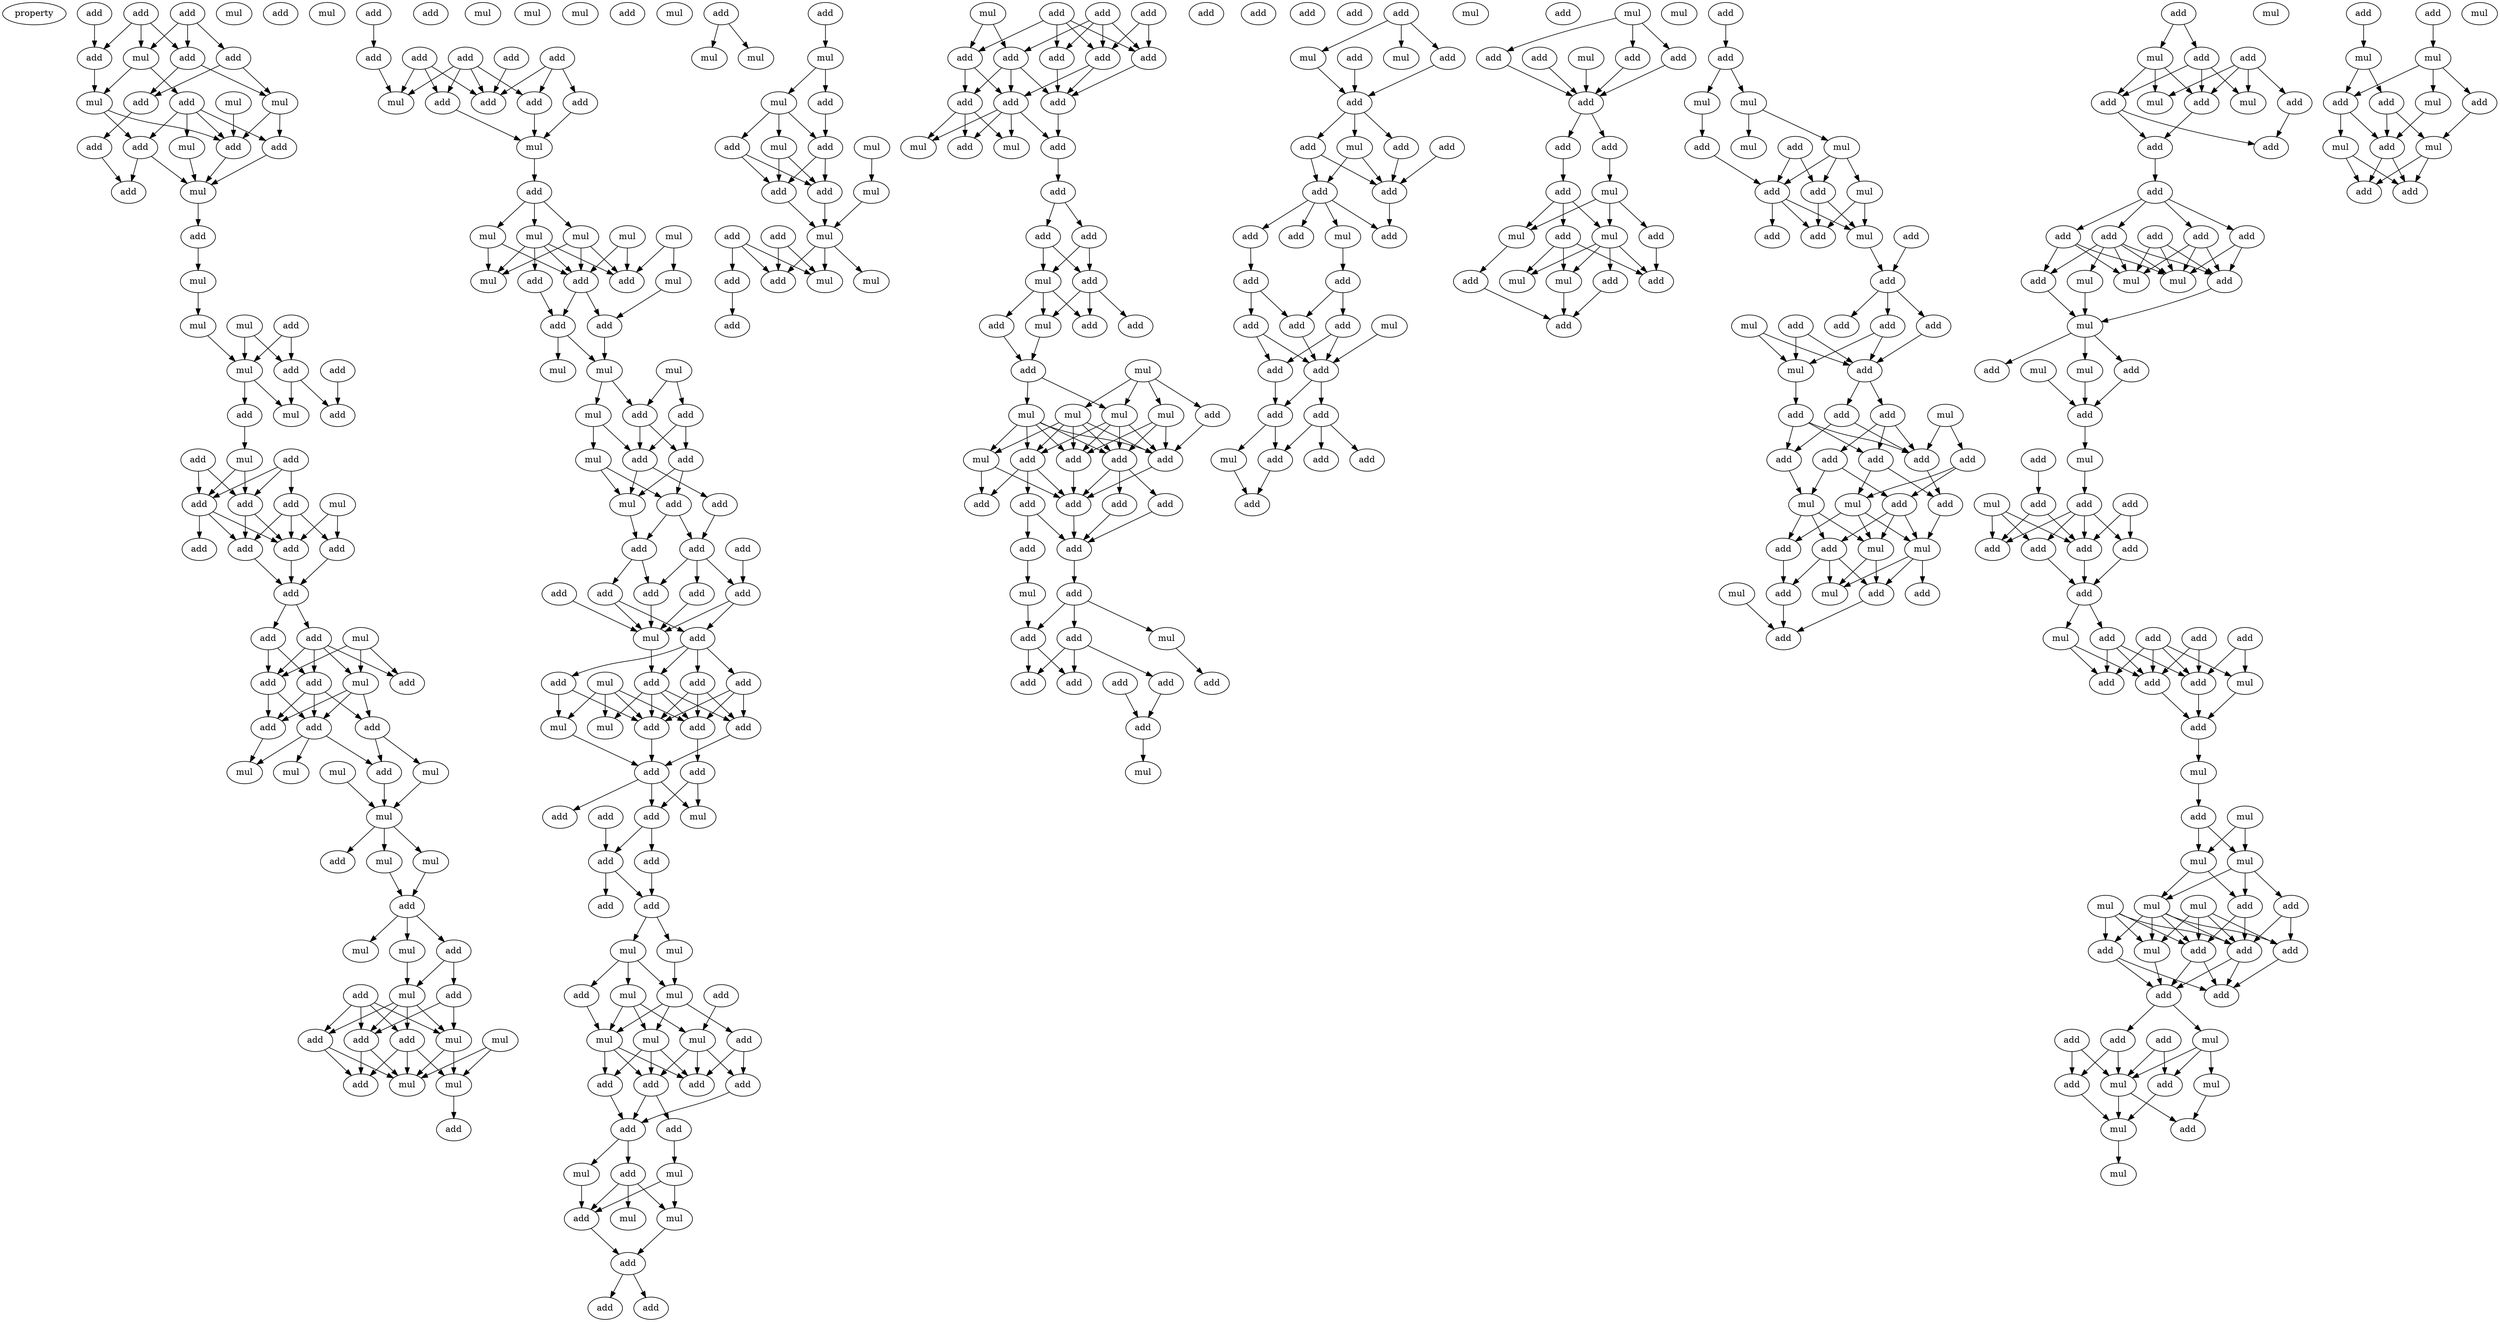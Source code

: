 digraph {
    node [fontcolor=black]
    property [mul=2,lf=1.5]
    0 [ label = add ];
    1 [ label = add ];
    2 [ label = add ];
    3 [ label = add ];
    4 [ label = mul ];
    5 [ label = add ];
    6 [ label = add ];
    7 [ label = add ];
    8 [ label = mul ];
    9 [ label = mul ];
    10 [ label = add ];
    11 [ label = mul ];
    12 [ label = mul ];
    13 [ label = add ];
    14 [ label = add ];
    15 [ label = add ];
    16 [ label = add ];
    17 [ label = add ];
    18 [ label = mul ];
    19 [ label = add ];
    20 [ label = mul ];
    21 [ label = add ];
    22 [ label = mul ];
    23 [ label = mul ];
    24 [ label = mul ];
    25 [ label = add ];
    26 [ label = add ];
    27 [ label = add ];
    28 [ label = mul ];
    29 [ label = add ];
    30 [ label = mul ];
    31 [ label = add ];
    32 [ label = add ];
    33 [ label = mul ];
    34 [ label = add ];
    35 [ label = add ];
    36 [ label = add ];
    37 [ label = mul ];
    38 [ label = add ];
    39 [ label = add ];
    40 [ label = add ];
    41 [ label = add ];
    42 [ label = add ];
    43 [ label = add ];
    44 [ label = mul ];
    45 [ label = add ];
    46 [ label = add ];
    47 [ label = add ];
    48 [ label = add ];
    49 [ label = add ];
    50 [ label = mul ];
    51 [ label = add ];
    52 [ label = add ];
    53 [ label = add ];
    54 [ label = mul ];
    55 [ label = mul ];
    56 [ label = mul ];
    57 [ label = mul ];
    58 [ label = add ];
    59 [ label = mul ];
    60 [ label = add ];
    61 [ label = mul ];
    62 [ label = mul ];
    63 [ label = add ];
    64 [ label = mul ];
    65 [ label = mul ];
    66 [ label = add ];
    67 [ label = add ];
    68 [ label = add ];
    69 [ label = mul ];
    70 [ label = add ];
    71 [ label = add ];
    72 [ label = add ];
    73 [ label = mul ];
    74 [ label = mul ];
    75 [ label = add ];
    76 [ label = mul ];
    77 [ label = mul ];
    78 [ label = mul ];
    79 [ label = add ];
    80 [ label = add ];
    81 [ label = add ];
    82 [ label = add ];
    83 [ label = add ];
    84 [ label = add ];
    85 [ label = add ];
    86 [ label = add ];
    87 [ label = add ];
    88 [ label = add ];
    89 [ label = mul ];
    90 [ label = add ];
    91 [ label = mul ];
    92 [ label = add ];
    93 [ label = mul ];
    94 [ label = mul ];
    95 [ label = mul ];
    96 [ label = mul ];
    97 [ label = mul ];
    98 [ label = mul ];
    99 [ label = add ];
    100 [ label = mul ];
    101 [ label = add ];
    102 [ label = add ];
    103 [ label = add ];
    104 [ label = add ];
    105 [ label = mul ];
    106 [ label = mul ];
    107 [ label = mul ];
    108 [ label = mul ];
    109 [ label = add ];
    110 [ label = add ];
    111 [ label = mul ];
    112 [ label = add ];
    113 [ label = add ];
    114 [ label = mul ];
    115 [ label = add ];
    116 [ label = add ];
    117 [ label = add ];
    118 [ label = add ];
    119 [ label = add ];
    120 [ label = add ];
    121 [ label = add ];
    122 [ label = add ];
    123 [ label = add ];
    124 [ label = add ];
    125 [ label = mul ];
    126 [ label = add ];
    127 [ label = add ];
    128 [ label = mul ];
    129 [ label = add ];
    130 [ label = add ];
    131 [ label = add ];
    132 [ label = mul ];
    133 [ label = add ];
    134 [ label = add ];
    135 [ label = add ];
    136 [ label = mul ];
    137 [ label = add ];
    138 [ label = add ];
    139 [ label = add ];
    140 [ label = mul ];
    141 [ label = add ];
    142 [ label = add ];
    143 [ label = mul ];
    144 [ label = add ];
    145 [ label = add ];
    146 [ label = add ];
    147 [ label = add ];
    148 [ label = add ];
    149 [ label = mul ];
    150 [ label = mul ];
    151 [ label = mul ];
    152 [ label = mul ];
    153 [ label = mul ];
    154 [ label = add ];
    155 [ label = mul ];
    156 [ label = add ];
    157 [ label = mul ];
    158 [ label = mul ];
    159 [ label = add ];
    160 [ label = mul ];
    161 [ label = add ];
    162 [ label = add ];
    163 [ label = add ];
    164 [ label = add ];
    165 [ label = add ];
    166 [ label = add ];
    167 [ label = mul ];
    168 [ label = add ];
    169 [ label = mul ];
    170 [ label = add ];
    171 [ label = mul ];
    172 [ label = mul ];
    173 [ label = add ];
    174 [ label = add ];
    175 [ label = add ];
    176 [ label = mul ];
    177 [ label = add ];
    178 [ label = add ];
    179 [ label = mul ];
    180 [ label = mul ];
    181 [ label = add ];
    182 [ label = mul ];
    183 [ label = mul ];
    184 [ label = add ];
    185 [ label = add ];
    186 [ label = add ];
    187 [ label = mul ];
    188 [ label = mul ];
    189 [ label = add ];
    190 [ label = add ];
    191 [ label = mul ];
    192 [ label = add ];
    193 [ label = mul ];
    194 [ label = add ];
    195 [ label = mul ];
    196 [ label = add ];
    197 [ label = mul ];
    198 [ label = add ];
    199 [ label = add ];
    200 [ label = mul ];
    201 [ label = add ];
    202 [ label = add ];
    203 [ label = add ];
    204 [ label = add ];
    205 [ label = add ];
    206 [ label = add ];
    207 [ label = add ];
    208 [ label = add ];
    209 [ label = add ];
    210 [ label = add ];
    211 [ label = add ];
    212 [ label = mul ];
    213 [ label = add ];
    214 [ label = mul ];
    215 [ label = add ];
    216 [ label = add ];
    217 [ label = add ];
    218 [ label = add ];
    219 [ label = add ];
    220 [ label = add ];
    221 [ label = add ];
    222 [ label = mul ];
    223 [ label = mul ];
    224 [ label = add ];
    225 [ label = add ];
    226 [ label = add ];
    227 [ label = mul ];
    228 [ label = add ];
    229 [ label = mul ];
    230 [ label = mul ];
    231 [ label = add ];
    232 [ label = mul ];
    233 [ label = mul ];
    234 [ label = add ];
    235 [ label = add ];
    236 [ label = add ];
    237 [ label = mul ];
    238 [ label = add ];
    239 [ label = add ];
    240 [ label = add ];
    241 [ label = add ];
    242 [ label = add ];
    243 [ label = add ];
    244 [ label = add ];
    245 [ label = add ];
    246 [ label = add ];
    247 [ label = mul ];
    248 [ label = add ];
    249 [ label = add ];
    250 [ label = mul ];
    251 [ label = add ];
    252 [ label = add ];
    253 [ label = add ];
    254 [ label = add ];
    255 [ label = add ];
    256 [ label = add ];
    257 [ label = mul ];
    258 [ label = add ];
    259 [ label = add ];
    260 [ label = add ];
    261 [ label = mul ];
    262 [ label = mul ];
    263 [ label = add ];
    264 [ label = mul ];
    265 [ label = add ];
    266 [ label = add ];
    267 [ label = add ];
    268 [ label = add ];
    269 [ label = add ];
    270 [ label = add ];
    271 [ label = mul ];
    272 [ label = add ];
    273 [ label = add ];
    274 [ label = add ];
    275 [ label = add ];
    276 [ label = add ];
    277 [ label = mul ];
    278 [ label = add ];
    279 [ label = add ];
    280 [ label = add ];
    281 [ label = mul ];
    282 [ label = add ];
    283 [ label = add ];
    284 [ label = add ];
    285 [ label = add ];
    286 [ label = add ];
    287 [ label = add ];
    288 [ label = mul ];
    289 [ label = add ];
    290 [ label = add ];
    291 [ label = add ];
    292 [ label = add ];
    293 [ label = mul ];
    294 [ label = add ];
    295 [ label = add ];
    296 [ label = mul ];
    297 [ label = add ];
    298 [ label = add ];
    299 [ label = add ];
    300 [ label = mul ];
    301 [ label = add ];
    302 [ label = add ];
    303 [ label = mul ];
    304 [ label = add ];
    305 [ label = mul ];
    306 [ label = add ];
    307 [ label = mul ];
    308 [ label = add ];
    309 [ label = add ];
    310 [ label = mul ];
    311 [ label = mul ];
    312 [ label = add ];
    313 [ label = add ];
    314 [ label = add ];
    315 [ label = add ];
    316 [ label = add ];
    317 [ label = mul ];
    318 [ label = mul ];
    319 [ label = add ];
    320 [ label = add ];
    321 [ label = mul ];
    322 [ label = mul ];
    323 [ label = add ];
    324 [ label = add ];
    325 [ label = mul ];
    326 [ label = add ];
    327 [ label = mul ];
    328 [ label = add ];
    329 [ label = add ];
    330 [ label = add ];
    331 [ label = add ];
    332 [ label = add ];
    333 [ label = mul ];
    334 [ label = add ];
    335 [ label = add ];
    336 [ label = add ];
    337 [ label = mul ];
    338 [ label = add ];
    339 [ label = add ];
    340 [ label = mul ];
    341 [ label = add ];
    342 [ label = add ];
    343 [ label = add ];
    344 [ label = add ];
    345 [ label = add ];
    346 [ label = add ];
    347 [ label = add ];
    348 [ label = mul ];
    349 [ label = add ];
    350 [ label = mul ];
    351 [ label = mul ];
    352 [ label = add ];
    353 [ label = add ];
    354 [ label = mul ];
    355 [ label = add ];
    356 [ label = add ];
    357 [ label = add ];
    358 [ label = mul ];
    359 [ label = mul ];
    360 [ label = add ];
    361 [ label = add ];
    362 [ label = add ];
    363 [ label = mul ];
    364 [ label = add ];
    365 [ label = add ];
    366 [ label = add ];
    367 [ label = add ];
    368 [ label = mul ];
    369 [ label = mul ];
    370 [ label = add ];
    371 [ label = add ];
    372 [ label = add ];
    373 [ label = add ];
    374 [ label = add ];
    375 [ label = add ];
    376 [ label = add ];
    377 [ label = add ];
    378 [ label = mul ];
    379 [ label = mul ];
    380 [ label = add ];
    381 [ label = add ];
    382 [ label = mul ];
    383 [ label = mul ];
    384 [ label = mul ];
    385 [ label = add ];
    386 [ label = add ];
    387 [ label = mul ];
    388 [ label = add ];
    389 [ label = mul ];
    390 [ label = add ];
    391 [ label = add ];
    392 [ label = mul ];
    393 [ label = add ];
    394 [ label = add ];
    395 [ label = add ];
    396 [ label = add ];
    397 [ label = add ];
    398 [ label = add ];
    399 [ label = add ];
    400 [ label = add ];
    401 [ label = add ];
    402 [ label = add ];
    403 [ label = mul ];
    404 [ label = add ];
    405 [ label = add ];
    406 [ label = mul ];
    407 [ label = add ];
    408 [ label = add ];
    409 [ label = add ];
    410 [ label = mul ];
    411 [ label = add ];
    412 [ label = mul ];
    413 [ label = mul ];
    414 [ label = mul ];
    415 [ label = mul ];
    416 [ label = add ];
    417 [ label = mul ];
    418 [ label = mul ];
    419 [ label = add ];
    420 [ label = add ];
    421 [ label = add ];
    422 [ label = add ];
    423 [ label = add ];
    424 [ label = mul ];
    425 [ label = add ];
    426 [ label = add ];
    427 [ label = add ];
    428 [ label = add ];
    429 [ label = mul ];
    430 [ label = add ];
    431 [ label = mul ];
    432 [ label = mul ];
    433 [ label = add ];
    434 [ label = add ];
    435 [ label = mul ];
    436 [ label = mul ];
    437 [ label = add ];
    438 [ label = add ];
    439 [ label = mul ];
    440 [ label = add ];
    441 [ label = mul ];
    442 [ label = mul ];
    443 [ label = add ];
    444 [ label = add ];
    445 [ label = add ];
    446 [ label = mul ];
    447 [ label = mul ];
    448 [ label = add ];
    449 [ label = mul ];
    450 [ label = add ];
    451 [ label = add ];
    452 [ label = mul ];
    0 -> 6 [ name = 0 ];
    1 -> 4 [ name = 1 ];
    1 -> 5 [ name = 2 ];
    1 -> 6 [ name = 3 ];
    2 -> 3 [ name = 4 ];
    2 -> 4 [ name = 5 ];
    2 -> 5 [ name = 6 ];
    3 -> 7 [ name = 7 ];
    3 -> 9 [ name = 8 ];
    4 -> 10 [ name = 9 ];
    4 -> 11 [ name = 10 ];
    5 -> 7 [ name = 11 ];
    5 -> 9 [ name = 12 ];
    6 -> 11 [ name = 13 ];
    7 -> 13 [ name = 14 ];
    8 -> 15 [ name = 15 ];
    9 -> 14 [ name = 16 ];
    9 -> 15 [ name = 17 ];
    10 -> 12 [ name = 18 ];
    10 -> 14 [ name = 19 ];
    10 -> 15 [ name = 20 ];
    10 -> 16 [ name = 21 ];
    11 -> 15 [ name = 22 ];
    11 -> 16 [ name = 23 ];
    12 -> 18 [ name = 24 ];
    13 -> 17 [ name = 25 ];
    14 -> 18 [ name = 26 ];
    15 -> 18 [ name = 27 ];
    16 -> 17 [ name = 28 ];
    16 -> 18 [ name = 29 ];
    18 -> 19 [ name = 30 ];
    19 -> 22 [ name = 31 ];
    22 -> 23 [ name = 32 ];
    23 -> 28 [ name = 33 ];
    24 -> 26 [ name = 34 ];
    24 -> 28 [ name = 35 ];
    25 -> 26 [ name = 36 ];
    25 -> 28 [ name = 37 ];
    26 -> 30 [ name = 38 ];
    26 -> 31 [ name = 39 ];
    27 -> 31 [ name = 40 ];
    28 -> 29 [ name = 41 ];
    28 -> 30 [ name = 42 ];
    29 -> 33 [ name = 43 ];
    32 -> 36 [ name = 44 ];
    32 -> 38 [ name = 45 ];
    33 -> 36 [ name = 46 ];
    33 -> 38 [ name = 47 ];
    34 -> 35 [ name = 48 ];
    34 -> 36 [ name = 49 ];
    34 -> 38 [ name = 50 ];
    35 -> 40 [ name = 51 ];
    35 -> 41 [ name = 52 ];
    35 -> 42 [ name = 53 ];
    36 -> 40 [ name = 54 ];
    36 -> 42 [ name = 55 ];
    37 -> 41 [ name = 56 ];
    37 -> 42 [ name = 57 ];
    38 -> 39 [ name = 58 ];
    38 -> 40 [ name = 59 ];
    38 -> 42 [ name = 60 ];
    40 -> 43 [ name = 61 ];
    41 -> 43 [ name = 62 ];
    42 -> 43 [ name = 63 ];
    43 -> 45 [ name = 64 ];
    43 -> 46 [ name = 65 ];
    44 -> 47 [ name = 66 ];
    44 -> 49 [ name = 67 ];
    44 -> 50 [ name = 68 ];
    45 -> 47 [ name = 69 ];
    45 -> 48 [ name = 70 ];
    45 -> 49 [ name = 71 ];
    45 -> 50 [ name = 72 ];
    46 -> 48 [ name = 73 ];
    46 -> 49 [ name = 74 ];
    48 -> 51 [ name = 75 ];
    48 -> 52 [ name = 76 ];
    48 -> 53 [ name = 77 ];
    49 -> 52 [ name = 78 ];
    49 -> 53 [ name = 79 ];
    50 -> 51 [ name = 80 ];
    50 -> 52 [ name = 81 ];
    50 -> 53 [ name = 82 ];
    51 -> 56 [ name = 83 ];
    51 -> 58 [ name = 84 ];
    52 -> 55 [ name = 85 ];
    52 -> 57 [ name = 86 ];
    52 -> 58 [ name = 87 ];
    53 -> 57 [ name = 88 ];
    54 -> 59 [ name = 89 ];
    56 -> 59 [ name = 90 ];
    58 -> 59 [ name = 91 ];
    59 -> 60 [ name = 92 ];
    59 -> 61 [ name = 93 ];
    59 -> 62 [ name = 94 ];
    61 -> 63 [ name = 95 ];
    62 -> 63 [ name = 96 ];
    63 -> 64 [ name = 97 ];
    63 -> 65 [ name = 98 ];
    63 -> 66 [ name = 99 ];
    65 -> 69 [ name = 100 ];
    66 -> 68 [ name = 101 ];
    66 -> 69 [ name = 102 ];
    67 -> 70 [ name = 103 ];
    67 -> 71 [ name = 104 ];
    67 -> 72 [ name = 105 ];
    67 -> 73 [ name = 106 ];
    68 -> 71 [ name = 107 ];
    68 -> 73 [ name = 108 ];
    69 -> 70 [ name = 109 ];
    69 -> 71 [ name = 110 ];
    69 -> 72 [ name = 111 ];
    69 -> 73 [ name = 112 ];
    70 -> 75 [ name = 113 ];
    70 -> 76 [ name = 114 ];
    70 -> 77 [ name = 115 ];
    71 -> 75 [ name = 116 ];
    71 -> 77 [ name = 117 ];
    72 -> 75 [ name = 118 ];
    72 -> 77 [ name = 119 ];
    73 -> 76 [ name = 120 ];
    73 -> 77 [ name = 121 ];
    74 -> 76 [ name = 122 ];
    74 -> 77 [ name = 123 ];
    76 -> 79 [ name = 124 ];
    80 -> 83 [ name = 125 ];
    81 -> 86 [ name = 126 ];
    82 -> 86 [ name = 127 ];
    82 -> 88 [ name = 128 ];
    82 -> 90 [ name = 129 ];
    83 -> 89 [ name = 130 ];
    84 -> 86 [ name = 131 ];
    84 -> 87 [ name = 132 ];
    84 -> 89 [ name = 133 ];
    85 -> 86 [ name = 134 ];
    85 -> 87 [ name = 135 ];
    85 -> 88 [ name = 136 ];
    85 -> 89 [ name = 137 ];
    87 -> 91 [ name = 138 ];
    88 -> 91 [ name = 139 ];
    90 -> 91 [ name = 140 ];
    91 -> 92 [ name = 141 ];
    92 -> 95 [ name = 142 ];
    92 -> 96 [ name = 143 ];
    92 -> 97 [ name = 144 ];
    93 -> 100 [ name = 145 ];
    93 -> 102 [ name = 146 ];
    94 -> 99 [ name = 147 ];
    94 -> 102 [ name = 148 ];
    95 -> 98 [ name = 149 ];
    95 -> 99 [ name = 150 ];
    96 -> 98 [ name = 151 ];
    96 -> 99 [ name = 152 ];
    96 -> 101 [ name = 153 ];
    96 -> 102 [ name = 154 ];
    97 -> 98 [ name = 155 ];
    97 -> 99 [ name = 156 ];
    97 -> 102 [ name = 157 ];
    99 -> 103 [ name = 158 ];
    99 -> 104 [ name = 159 ];
    100 -> 104 [ name = 160 ];
    101 -> 103 [ name = 161 ];
    103 -> 105 [ name = 162 ];
    103 -> 107 [ name = 163 ];
    104 -> 105 [ name = 164 ];
    105 -> 108 [ name = 165 ];
    105 -> 110 [ name = 166 ];
    106 -> 109 [ name = 167 ];
    106 -> 110 [ name = 168 ];
    108 -> 111 [ name = 169 ];
    108 -> 112 [ name = 170 ];
    109 -> 112 [ name = 171 ];
    109 -> 113 [ name = 172 ];
    110 -> 112 [ name = 173 ];
    110 -> 113 [ name = 174 ];
    111 -> 114 [ name = 175 ];
    111 -> 115 [ name = 176 ];
    112 -> 114 [ name = 177 ];
    112 -> 116 [ name = 178 ];
    113 -> 114 [ name = 179 ];
    113 -> 115 [ name = 180 ];
    114 -> 118 [ name = 181 ];
    115 -> 118 [ name = 182 ];
    115 -> 119 [ name = 183 ];
    116 -> 119 [ name = 184 ];
    117 -> 122 [ name = 185 ];
    118 -> 121 [ name = 186 ];
    118 -> 123 [ name = 187 ];
    119 -> 120 [ name = 188 ];
    119 -> 121 [ name = 189 ];
    119 -> 122 [ name = 190 ];
    120 -> 125 [ name = 191 ];
    121 -> 125 [ name = 192 ];
    122 -> 125 [ name = 193 ];
    122 -> 126 [ name = 194 ];
    123 -> 125 [ name = 195 ];
    123 -> 126 [ name = 196 ];
    124 -> 125 [ name = 197 ];
    125 -> 130 [ name = 198 ];
    126 -> 127 [ name = 199 ];
    126 -> 129 [ name = 200 ];
    126 -> 130 [ name = 201 ];
    126 -> 131 [ name = 202 ];
    127 -> 133 [ name = 203 ];
    127 -> 134 [ name = 204 ];
    127 -> 135 [ name = 205 ];
    128 -> 132 [ name = 206 ];
    128 -> 133 [ name = 207 ];
    128 -> 135 [ name = 208 ];
    128 -> 136 [ name = 209 ];
    129 -> 132 [ name = 210 ];
    129 -> 135 [ name = 211 ];
    130 -> 133 [ name = 212 ];
    130 -> 134 [ name = 213 ];
    130 -> 135 [ name = 214 ];
    130 -> 136 [ name = 215 ];
    131 -> 133 [ name = 216 ];
    131 -> 134 [ name = 217 ];
    131 -> 135 [ name = 218 ];
    132 -> 139 [ name = 219 ];
    133 -> 137 [ name = 220 ];
    134 -> 139 [ name = 221 ];
    135 -> 139 [ name = 222 ];
    137 -> 142 [ name = 223 ];
    137 -> 143 [ name = 224 ];
    139 -> 142 [ name = 225 ];
    139 -> 143 [ name = 226 ];
    139 -> 144 [ name = 227 ];
    141 -> 146 [ name = 228 ];
    142 -> 145 [ name = 229 ];
    142 -> 146 [ name = 230 ];
    145 -> 148 [ name = 231 ];
    146 -> 147 [ name = 232 ];
    146 -> 148 [ name = 233 ];
    148 -> 149 [ name = 234 ];
    148 -> 150 [ name = 235 ];
    149 -> 153 [ name = 236 ];
    150 -> 153 [ name = 237 ];
    150 -> 154 [ name = 238 ];
    150 -> 155 [ name = 239 ];
    153 -> 158 [ name = 240 ];
    153 -> 159 [ name = 241 ];
    153 -> 160 [ name = 242 ];
    154 -> 160 [ name = 243 ];
    155 -> 157 [ name = 244 ];
    155 -> 158 [ name = 245 ];
    155 -> 160 [ name = 246 ];
    156 -> 157 [ name = 247 ];
    157 -> 162 [ name = 248 ];
    157 -> 163 [ name = 249 ];
    157 -> 164 [ name = 250 ];
    158 -> 161 [ name = 251 ];
    158 -> 162 [ name = 252 ];
    158 -> 163 [ name = 253 ];
    159 -> 163 [ name = 254 ];
    159 -> 164 [ name = 255 ];
    160 -> 161 [ name = 256 ];
    160 -> 162 [ name = 257 ];
    160 -> 163 [ name = 258 ];
    161 -> 165 [ name = 259 ];
    162 -> 165 [ name = 260 ];
    162 -> 166 [ name = 261 ];
    164 -> 165 [ name = 262 ];
    165 -> 168 [ name = 263 ];
    165 -> 169 [ name = 264 ];
    166 -> 167 [ name = 265 ];
    167 -> 170 [ name = 266 ];
    167 -> 172 [ name = 267 ];
    168 -> 170 [ name = 268 ];
    168 -> 171 [ name = 269 ];
    168 -> 172 [ name = 270 ];
    169 -> 170 [ name = 271 ];
    170 -> 173 [ name = 272 ];
    172 -> 173 [ name = 273 ];
    173 -> 175 [ name = 274 ];
    173 -> 177 [ name = 275 ];
    178 -> 179 [ name = 276 ];
    178 -> 180 [ name = 277 ];
    181 -> 182 [ name = 278 ];
    182 -> 183 [ name = 279 ];
    182 -> 184 [ name = 280 ];
    183 -> 185 [ name = 281 ];
    183 -> 186 [ name = 282 ];
    183 -> 187 [ name = 283 ];
    184 -> 185 [ name = 284 ];
    185 -> 189 [ name = 285 ];
    185 -> 190 [ name = 286 ];
    186 -> 189 [ name = 287 ];
    186 -> 190 [ name = 288 ];
    187 -> 189 [ name = 289 ];
    187 -> 190 [ name = 290 ];
    188 -> 191 [ name = 291 ];
    189 -> 193 [ name = 292 ];
    190 -> 193 [ name = 293 ];
    191 -> 193 [ name = 294 ];
    192 -> 195 [ name = 295 ];
    192 -> 198 [ name = 296 ];
    193 -> 195 [ name = 297 ];
    193 -> 197 [ name = 298 ];
    193 -> 198 [ name = 299 ];
    194 -> 195 [ name = 300 ];
    194 -> 196 [ name = 301 ];
    194 -> 198 [ name = 302 ];
    196 -> 199 [ name = 303 ];
    200 -> 204 [ name = 304 ];
    200 -> 208 [ name = 305 ];
    201 -> 205 [ name = 306 ];
    201 -> 206 [ name = 307 ];
    202 -> 205 [ name = 308 ];
    202 -> 206 [ name = 309 ];
    202 -> 207 [ name = 310 ];
    202 -> 208 [ name = 311 ];
    203 -> 204 [ name = 312 ];
    203 -> 205 [ name = 313 ];
    203 -> 206 [ name = 314 ];
    203 -> 207 [ name = 315 ];
    204 -> 209 [ name = 316 ];
    204 -> 211 [ name = 317 ];
    205 -> 210 [ name = 318 ];
    206 -> 209 [ name = 319 ];
    206 -> 210 [ name = 320 ];
    207 -> 210 [ name = 321 ];
    208 -> 209 [ name = 322 ];
    208 -> 210 [ name = 323 ];
    208 -> 211 [ name = 324 ];
    209 -> 212 [ name = 325 ];
    209 -> 213 [ name = 326 ];
    209 -> 214 [ name = 327 ];
    209 -> 215 [ name = 328 ];
    210 -> 215 [ name = 329 ];
    211 -> 212 [ name = 330 ];
    211 -> 213 [ name = 331 ];
    211 -> 214 [ name = 332 ];
    215 -> 216 [ name = 333 ];
    216 -> 217 [ name = 334 ];
    216 -> 218 [ name = 335 ];
    217 -> 221 [ name = 336 ];
    217 -> 222 [ name = 337 ];
    218 -> 221 [ name = 338 ];
    218 -> 222 [ name = 339 ];
    221 -> 223 [ name = 340 ];
    221 -> 225 [ name = 341 ];
    221 -> 226 [ name = 342 ];
    222 -> 223 [ name = 343 ];
    222 -> 224 [ name = 344 ];
    222 -> 226 [ name = 345 ];
    223 -> 228 [ name = 346 ];
    224 -> 228 [ name = 347 ];
    227 -> 229 [ name = 348 ];
    227 -> 231 [ name = 349 ];
    227 -> 232 [ name = 350 ];
    227 -> 233 [ name = 351 ];
    228 -> 230 [ name = 352 ];
    228 -> 233 [ name = 353 ];
    229 -> 234 [ name = 354 ];
    229 -> 235 [ name = 355 ];
    229 -> 236 [ name = 356 ];
    229 -> 237 [ name = 357 ];
    229 -> 238 [ name = 358 ];
    230 -> 234 [ name = 359 ];
    230 -> 235 [ name = 360 ];
    230 -> 236 [ name = 361 ];
    230 -> 237 [ name = 362 ];
    230 -> 238 [ name = 363 ];
    231 -> 236 [ name = 364 ];
    232 -> 234 [ name = 365 ];
    232 -> 236 [ name = 366 ];
    232 -> 238 [ name = 367 ];
    233 -> 234 [ name = 368 ];
    233 -> 235 [ name = 369 ];
    233 -> 236 [ name = 370 ];
    233 -> 238 [ name = 371 ];
    234 -> 240 [ name = 372 ];
    235 -> 240 [ name = 373 ];
    235 -> 241 [ name = 374 ];
    235 -> 243 [ name = 375 ];
    236 -> 240 [ name = 376 ];
    237 -> 240 [ name = 377 ];
    237 -> 243 [ name = 378 ];
    238 -> 239 [ name = 379 ];
    238 -> 240 [ name = 380 ];
    238 -> 242 [ name = 381 ];
    239 -> 245 [ name = 382 ];
    240 -> 245 [ name = 383 ];
    241 -> 244 [ name = 384 ];
    241 -> 245 [ name = 385 ];
    242 -> 245 [ name = 386 ];
    244 -> 247 [ name = 387 ];
    245 -> 246 [ name = 388 ];
    246 -> 248 [ name = 389 ];
    246 -> 249 [ name = 390 ];
    246 -> 250 [ name = 391 ];
    247 -> 249 [ name = 392 ];
    248 -> 252 [ name = 393 ];
    248 -> 253 [ name = 394 ];
    248 -> 255 [ name = 395 ];
    249 -> 253 [ name = 396 ];
    249 -> 255 [ name = 397 ];
    250 -> 251 [ name = 398 ];
    252 -> 256 [ name = 399 ];
    254 -> 256 [ name = 400 ];
    256 -> 257 [ name = 401 ];
    260 -> 262 [ name = 402 ];
    260 -> 263 [ name = 403 ];
    260 -> 264 [ name = 404 ];
    263 -> 266 [ name = 405 ];
    264 -> 266 [ name = 406 ];
    265 -> 266 [ name = 407 ];
    266 -> 267 [ name = 408 ];
    266 -> 270 [ name = 409 ];
    266 -> 271 [ name = 410 ];
    267 -> 272 [ name = 411 ];
    268 -> 272 [ name = 412 ];
    270 -> 272 [ name = 413 ];
    270 -> 273 [ name = 414 ];
    271 -> 272 [ name = 415 ];
    271 -> 273 [ name = 416 ];
    272 -> 275 [ name = 417 ];
    273 -> 274 [ name = 418 ];
    273 -> 275 [ name = 419 ];
    273 -> 276 [ name = 420 ];
    273 -> 277 [ name = 421 ];
    276 -> 279 [ name = 422 ];
    277 -> 278 [ name = 423 ];
    278 -> 280 [ name = 424 ];
    278 -> 283 [ name = 425 ];
    279 -> 280 [ name = 426 ];
    279 -> 282 [ name = 427 ];
    280 -> 285 [ name = 428 ];
    281 -> 285 [ name = 429 ];
    282 -> 284 [ name = 430 ];
    282 -> 285 [ name = 431 ];
    283 -> 284 [ name = 432 ];
    283 -> 285 [ name = 433 ];
    284 -> 286 [ name = 434 ];
    285 -> 286 [ name = 435 ];
    285 -> 287 [ name = 436 ];
    286 -> 288 [ name = 437 ];
    286 -> 291 [ name = 438 ];
    287 -> 289 [ name = 439 ];
    287 -> 290 [ name = 440 ];
    287 -> 291 [ name = 441 ];
    288 -> 292 [ name = 442 ];
    291 -> 292 [ name = 443 ];
    293 -> 294 [ name = 444 ];
    293 -> 297 [ name = 445 ];
    293 -> 298 [ name = 446 ];
    294 -> 299 [ name = 447 ];
    295 -> 299 [ name = 448 ];
    296 -> 299 [ name = 449 ];
    297 -> 299 [ name = 450 ];
    298 -> 299 [ name = 451 ];
    299 -> 301 [ name = 452 ];
    299 -> 302 [ name = 453 ];
    301 -> 304 [ name = 454 ];
    302 -> 303 [ name = 455 ];
    303 -> 305 [ name = 456 ];
    303 -> 307 [ name = 457 ];
    303 -> 308 [ name = 458 ];
    304 -> 305 [ name = 459 ];
    304 -> 306 [ name = 460 ];
    304 -> 307 [ name = 461 ];
    305 -> 309 [ name = 462 ];
    306 -> 310 [ name = 463 ];
    306 -> 311 [ name = 464 ];
    306 -> 313 [ name = 465 ];
    307 -> 310 [ name = 466 ];
    307 -> 311 [ name = 467 ];
    307 -> 312 [ name = 468 ];
    307 -> 313 [ name = 469 ];
    308 -> 313 [ name = 470 ];
    309 -> 314 [ name = 471 ];
    311 -> 314 [ name = 472 ];
    312 -> 314 [ name = 473 ];
    315 -> 316 [ name = 474 ];
    316 -> 317 [ name = 475 ];
    316 -> 318 [ name = 476 ];
    317 -> 319 [ name = 477 ];
    318 -> 321 [ name = 478 ];
    318 -> 322 [ name = 479 ];
    319 -> 324 [ name = 480 ];
    320 -> 323 [ name = 481 ];
    320 -> 324 [ name = 482 ];
    322 -> 323 [ name = 483 ];
    322 -> 324 [ name = 484 ];
    322 -> 325 [ name = 485 ];
    323 -> 326 [ name = 486 ];
    323 -> 327 [ name = 487 ];
    324 -> 326 [ name = 488 ];
    324 -> 327 [ name = 489 ];
    324 -> 328 [ name = 490 ];
    325 -> 326 [ name = 491 ];
    325 -> 327 [ name = 492 ];
    327 -> 330 [ name = 493 ];
    329 -> 330 [ name = 494 ];
    330 -> 331 [ name = 495 ];
    330 -> 332 [ name = 496 ];
    330 -> 335 [ name = 497 ];
    331 -> 336 [ name = 498 ];
    333 -> 336 [ name = 499 ];
    333 -> 337 [ name = 500 ];
    334 -> 336 [ name = 501 ];
    334 -> 337 [ name = 502 ];
    335 -> 336 [ name = 503 ];
    335 -> 337 [ name = 504 ];
    336 -> 338 [ name = 505 ];
    336 -> 339 [ name = 506 ];
    337 -> 341 [ name = 507 ];
    338 -> 342 [ name = 508 ];
    338 -> 344 [ name = 509 ];
    338 -> 345 [ name = 510 ];
    339 -> 342 [ name = 511 ];
    339 -> 343 [ name = 512 ];
    340 -> 342 [ name = 513 ];
    340 -> 346 [ name = 514 ];
    341 -> 342 [ name = 515 ];
    341 -> 343 [ name = 516 ];
    341 -> 344 [ name = 517 ];
    342 -> 349 [ name = 518 ];
    343 -> 350 [ name = 519 ];
    344 -> 348 [ name = 520 ];
    344 -> 349 [ name = 521 ];
    345 -> 347 [ name = 522 ];
    345 -> 350 [ name = 523 ];
    346 -> 347 [ name = 524 ];
    346 -> 348 [ name = 525 ];
    347 -> 351 [ name = 526 ];
    347 -> 353 [ name = 527 ];
    347 -> 354 [ name = 528 ];
    348 -> 351 [ name = 529 ];
    348 -> 352 [ name = 530 ];
    348 -> 354 [ name = 531 ];
    349 -> 354 [ name = 532 ];
    350 -> 351 [ name = 533 ];
    350 -> 352 [ name = 534 ];
    350 -> 353 [ name = 535 ];
    351 -> 356 [ name = 536 ];
    351 -> 359 [ name = 537 ];
    352 -> 355 [ name = 538 ];
    353 -> 355 [ name = 539 ];
    353 -> 356 [ name = 540 ];
    353 -> 359 [ name = 541 ];
    354 -> 356 [ name = 542 ];
    354 -> 357 [ name = 543 ];
    354 -> 359 [ name = 544 ];
    355 -> 360 [ name = 545 ];
    356 -> 360 [ name = 546 ];
    358 -> 360 [ name = 547 ];
    361 -> 363 [ name = 548 ];
    361 -> 364 [ name = 549 ];
    362 -> 365 [ name = 550 ];
    362 -> 366 [ name = 551 ];
    362 -> 368 [ name = 552 ];
    362 -> 369 [ name = 553 ];
    363 -> 365 [ name = 554 ];
    363 -> 367 [ name = 555 ];
    363 -> 369 [ name = 556 ];
    364 -> 365 [ name = 557 ];
    364 -> 367 [ name = 558 ];
    364 -> 368 [ name = 559 ];
    365 -> 371 [ name = 560 ];
    366 -> 370 [ name = 561 ];
    367 -> 370 [ name = 562 ];
    367 -> 371 [ name = 563 ];
    371 -> 372 [ name = 564 ];
    372 -> 373 [ name = 565 ];
    372 -> 374 [ name = 566 ];
    372 -> 376 [ name = 567 ];
    372 -> 377 [ name = 568 ];
    373 -> 378 [ name = 569 ];
    373 -> 379 [ name = 570 ];
    373 -> 380 [ name = 571 ];
    374 -> 378 [ name = 572 ];
    374 -> 380 [ name = 573 ];
    375 -> 378 [ name = 574 ];
    375 -> 379 [ name = 575 ];
    375 -> 380 [ name = 576 ];
    376 -> 378 [ name = 577 ];
    376 -> 379 [ name = 578 ];
    376 -> 380 [ name = 579 ];
    376 -> 381 [ name = 580 ];
    376 -> 382 [ name = 581 ];
    377 -> 378 [ name = 582 ];
    377 -> 379 [ name = 583 ];
    377 -> 381 [ name = 584 ];
    380 -> 383 [ name = 585 ];
    381 -> 383 [ name = 586 ];
    382 -> 383 [ name = 587 ];
    383 -> 385 [ name = 588 ];
    383 -> 386 [ name = 589 ];
    383 -> 387 [ name = 590 ];
    384 -> 388 [ name = 591 ];
    385 -> 388 [ name = 592 ];
    387 -> 388 [ name = 593 ];
    388 -> 389 [ name = 594 ];
    389 -> 394 [ name = 595 ];
    390 -> 393 [ name = 596 ];
    391 -> 395 [ name = 597 ];
    391 -> 396 [ name = 598 ];
    392 -> 395 [ name = 599 ];
    392 -> 397 [ name = 600 ];
    392 -> 398 [ name = 601 ];
    393 -> 395 [ name = 602 ];
    393 -> 397 [ name = 603 ];
    394 -> 395 [ name = 604 ];
    394 -> 396 [ name = 605 ];
    394 -> 397 [ name = 606 ];
    394 -> 398 [ name = 607 ];
    395 -> 399 [ name = 608 ];
    396 -> 399 [ name = 609 ];
    398 -> 399 [ name = 610 ];
    399 -> 403 [ name = 611 ];
    399 -> 404 [ name = 612 ];
    400 -> 405 [ name = 613 ];
    400 -> 408 [ name = 614 ];
    401 -> 406 [ name = 615 ];
    401 -> 408 [ name = 616 ];
    402 -> 405 [ name = 617 ];
    402 -> 406 [ name = 618 ];
    402 -> 407 [ name = 619 ];
    402 -> 408 [ name = 620 ];
    403 -> 405 [ name = 621 ];
    403 -> 407 [ name = 622 ];
    404 -> 405 [ name = 623 ];
    404 -> 407 [ name = 624 ];
    404 -> 408 [ name = 625 ];
    405 -> 409 [ name = 626 ];
    406 -> 409 [ name = 627 ];
    408 -> 409 [ name = 628 ];
    409 -> 410 [ name = 629 ];
    410 -> 411 [ name = 630 ];
    411 -> 413 [ name = 631 ];
    411 -> 414 [ name = 632 ];
    412 -> 413 [ name = 633 ];
    412 -> 414 [ name = 634 ];
    413 -> 417 [ name = 635 ];
    413 -> 419 [ name = 636 ];
    414 -> 416 [ name = 637 ];
    414 -> 417 [ name = 638 ];
    414 -> 419 [ name = 639 ];
    415 -> 421 [ name = 640 ];
    415 -> 422 [ name = 641 ];
    415 -> 423 [ name = 642 ];
    415 -> 424 [ name = 643 ];
    416 -> 421 [ name = 644 ];
    416 -> 423 [ name = 645 ];
    417 -> 420 [ name = 646 ];
    417 -> 421 [ name = 647 ];
    417 -> 422 [ name = 648 ];
    417 -> 423 [ name = 649 ];
    417 -> 424 [ name = 650 ];
    418 -> 420 [ name = 651 ];
    418 -> 421 [ name = 652 ];
    418 -> 422 [ name = 653 ];
    418 -> 424 [ name = 654 ];
    419 -> 421 [ name = 655 ];
    419 -> 422 [ name = 656 ];
    420 -> 425 [ name = 657 ];
    420 -> 426 [ name = 658 ];
    421 -> 425 [ name = 659 ];
    421 -> 426 [ name = 660 ];
    422 -> 425 [ name = 661 ];
    422 -> 426 [ name = 662 ];
    423 -> 425 [ name = 663 ];
    424 -> 426 [ name = 664 ];
    426 -> 427 [ name = 665 ];
    426 -> 431 [ name = 666 ];
    427 -> 434 [ name = 667 ];
    427 -> 435 [ name = 668 ];
    428 -> 434 [ name = 669 ];
    428 -> 435 [ name = 670 ];
    430 -> 433 [ name = 671 ];
    430 -> 435 [ name = 672 ];
    431 -> 432 [ name = 673 ];
    431 -> 433 [ name = 674 ];
    431 -> 435 [ name = 675 ];
    432 -> 437 [ name = 676 ];
    433 -> 436 [ name = 677 ];
    434 -> 436 [ name = 678 ];
    435 -> 436 [ name = 679 ];
    435 -> 437 [ name = 680 ];
    436 -> 439 [ name = 681 ];
    438 -> 441 [ name = 682 ];
    440 -> 442 [ name = 683 ];
    441 -> 443 [ name = 684 ];
    441 -> 444 [ name = 685 ];
    441 -> 446 [ name = 686 ];
    442 -> 443 [ name = 687 ];
    442 -> 445 [ name = 688 ];
    443 -> 447 [ name = 689 ];
    443 -> 448 [ name = 690 ];
    444 -> 449 [ name = 691 ];
    445 -> 448 [ name = 692 ];
    445 -> 449 [ name = 693 ];
    446 -> 448 [ name = 694 ];
    447 -> 450 [ name = 695 ];
    447 -> 451 [ name = 696 ];
    448 -> 450 [ name = 697 ];
    448 -> 451 [ name = 698 ];
    449 -> 450 [ name = 699 ];
    449 -> 451 [ name = 700 ];
}
